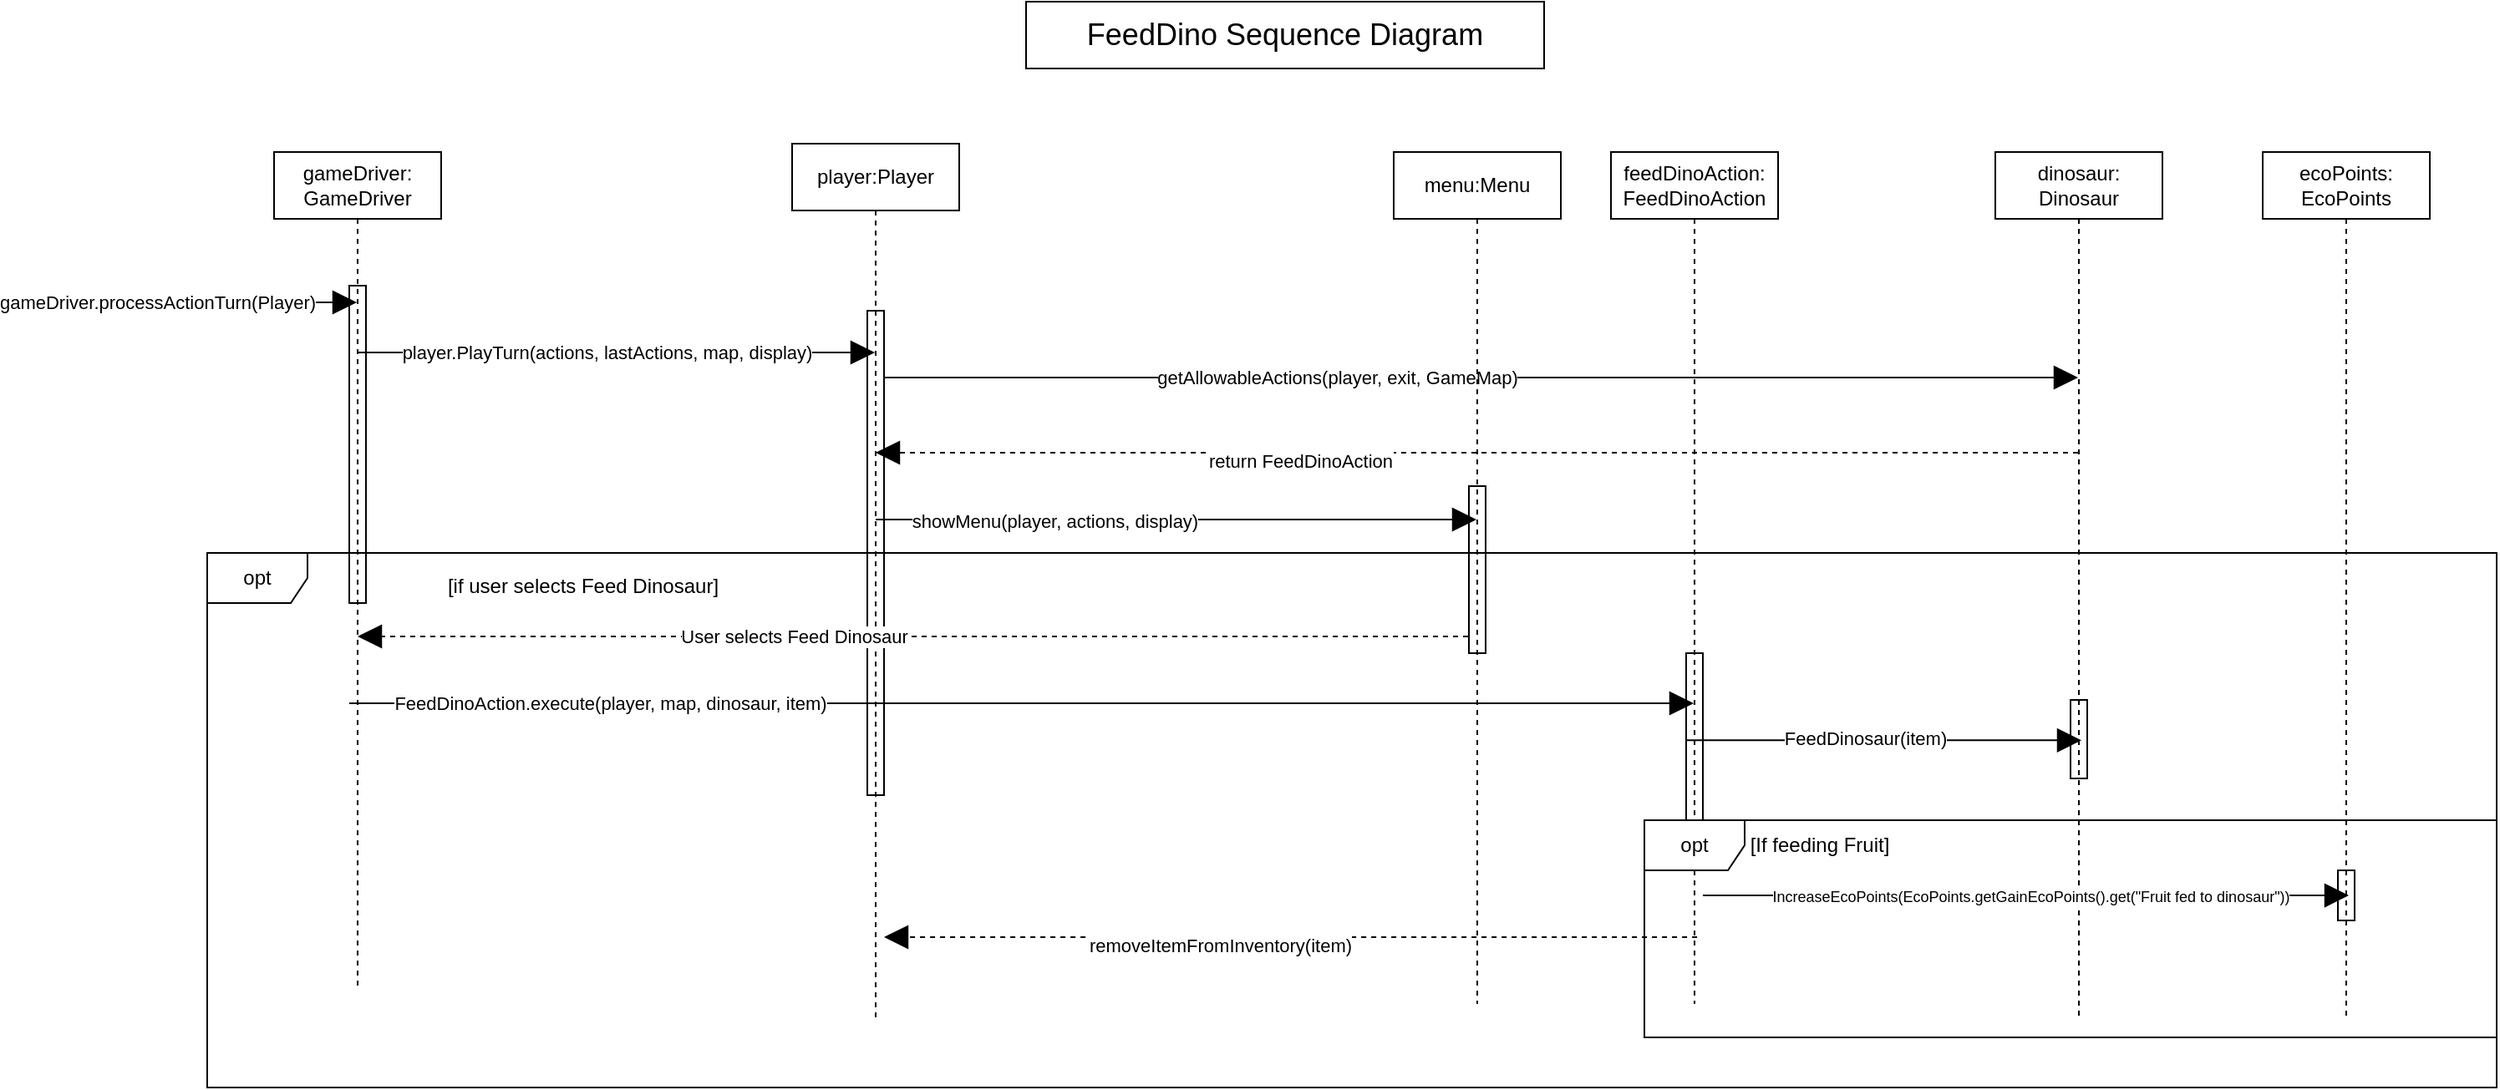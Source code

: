 <mxfile version="14.7.0" type="device"><diagram id="QY4K_dC8BTK31Get-kmV" name="Page-1"><mxGraphModel dx="1422" dy="774" grid="1" gridSize="10" guides="1" tooltips="1" connect="1" arrows="1" fold="1" page="1" pageScale="1" pageWidth="1654" pageHeight="1169" math="0" shadow="0"><root><mxCell id="0"/><mxCell id="1" parent="0"/><mxCell id="WNVH1HHIPUukN4-e0zlU-10" value="gameDriver:&lt;br&gt;GameDriver" style="shape=umlLifeline;perimeter=lifelinePerimeter;whiteSpace=wrap;html=1;container=1;collapsible=0;recursiveResize=0;outlineConnect=0;" parent="1" vertex="1"><mxGeometry x="180" y="140" width="100" height="500" as="geometry"/></mxCell><mxCell id="WNVH1HHIPUukN4-e0zlU-15" value="" style="endArrow=block;endFill=1;endSize=12;html=1;" parent="WNVH1HHIPUukN4-e0zlU-10" target="WNVH1HHIPUukN4-e0zlU-11" edge="1"><mxGeometry width="160" relative="1" as="geometry"><mxPoint x="50" y="120" as="sourcePoint"/><mxPoint x="210" y="120" as="targetPoint"/></mxGeometry></mxCell><mxCell id="WNVH1HHIPUukN4-e0zlU-16" value="player.PlayTurn(actions, lastActions, map, display)" style="edgeLabel;html=1;align=center;verticalAlign=middle;resizable=0;points=[];" parent="WNVH1HHIPUukN4-e0zlU-15" vertex="1" connectable="0"><mxGeometry x="-0.45" y="-1" relative="1" as="geometry"><mxPoint x="64" y="-1" as="offset"/></mxGeometry></mxCell><mxCell id="WNVH1HHIPUukN4-e0zlU-57" value="" style="html=1;points=[];perimeter=orthogonalPerimeter;fillColor=none;" parent="WNVH1HHIPUukN4-e0zlU-10" vertex="1"><mxGeometry x="45" y="80" width="10" height="190" as="geometry"/></mxCell><mxCell id="WNVH1HHIPUukN4-e0zlU-11" value="player:Player" style="shape=umlLifeline;perimeter=lifelinePerimeter;whiteSpace=wrap;html=1;container=1;collapsible=0;recursiveResize=0;outlineConnect=0;" parent="1" vertex="1"><mxGeometry x="490" y="135" width="100" height="525" as="geometry"/></mxCell><mxCell id="WNVH1HHIPUukN4-e0zlU-58" value="" style="html=1;points=[];perimeter=orthogonalPerimeter;fillColor=none;" parent="WNVH1HHIPUukN4-e0zlU-11" vertex="1"><mxGeometry x="45" y="100" width="10" height="290" as="geometry"/></mxCell><mxCell id="c0PgdvjxNuAv_Usm58M4-2" value="" style="endArrow=block;endFill=1;endSize=12;html=1;" parent="WNVH1HHIPUukN4-e0zlU-11" target="c0PgdvjxNuAv_Usm58M4-17" edge="1"><mxGeometry width="160" relative="1" as="geometry"><mxPoint x="55" y="140" as="sourcePoint"/><mxPoint x="279.5" y="140" as="targetPoint"/></mxGeometry></mxCell><mxCell id="c0PgdvjxNuAv_Usm58M4-4" value="getAllowableActions(player, exit, GameMap)" style="edgeLabel;html=1;align=center;verticalAlign=middle;resizable=0;points=[];" parent="c0PgdvjxNuAv_Usm58M4-2" vertex="1" connectable="0"><mxGeometry x="-0.297" relative="1" as="geometry"><mxPoint x="20" as="offset"/></mxGeometry></mxCell><mxCell id="c0PgdvjxNuAv_Usm58M4-29" value="" style="endArrow=block;endFill=1;endSize=12;html=1;" parent="WNVH1HHIPUukN4-e0zlU-11" target="c0PgdvjxNuAv_Usm58M4-28" edge="1"><mxGeometry width="160" relative="1" as="geometry"><mxPoint x="50" y="225" as="sourcePoint"/><mxPoint x="210" y="225" as="targetPoint"/></mxGeometry></mxCell><mxCell id="c0PgdvjxNuAv_Usm58M4-30" value="showMenu(player, actions, display)" style="edgeLabel;html=1;align=center;verticalAlign=middle;resizable=0;points=[];" parent="c0PgdvjxNuAv_Usm58M4-29" vertex="1" connectable="0"><mxGeometry x="-0.405" y="-1" relative="1" as="geometry"><mxPoint as="offset"/></mxGeometry></mxCell><mxCell id="WNVH1HHIPUukN4-e0zlU-12" value="" style="endArrow=block;endFill=1;endSize=12;html=1;" parent="1" target="WNVH1HHIPUukN4-e0zlU-10" edge="1"><mxGeometry width="160" relative="1" as="geometry"><mxPoint x="30" y="230" as="sourcePoint"/><mxPoint x="150" y="230" as="targetPoint"/></mxGeometry></mxCell><mxCell id="WNVH1HHIPUukN4-e0zlU-14" value="gameDriver.processActionTurn(Player)" style="edgeLabel;html=1;align=center;verticalAlign=middle;resizable=0;points=[];" parent="WNVH1HHIPUukN4-e0zlU-12" vertex="1" connectable="0"><mxGeometry x="-0.579" relative="1" as="geometry"><mxPoint x="38" as="offset"/></mxGeometry></mxCell><mxCell id="c0PgdvjxNuAv_Usm58M4-7" value="" style="endArrow=block;dashed=1;endFill=1;endSize=12;html=1;" parent="1" target="WNVH1HHIPUukN4-e0zlU-10" edge="1"><mxGeometry width="160" relative="1" as="geometry"><mxPoint x="894.5" y="430" as="sourcePoint"/><mxPoint x="590" y="430" as="targetPoint"/><Array as="points"><mxPoint x="735" y="430"/></Array></mxGeometry></mxCell><mxCell id="c0PgdvjxNuAv_Usm58M4-10" value="User selects Feed Dinosaur" style="edgeLabel;html=1;align=center;verticalAlign=middle;resizable=0;points=[];" parent="c0PgdvjxNuAv_Usm58M4-7" vertex="1" connectable="0"><mxGeometry x="0.374" relative="1" as="geometry"><mxPoint x="53" as="offset"/></mxGeometry></mxCell><mxCell id="c0PgdvjxNuAv_Usm58M4-8" value="opt" style="shape=umlFrame;whiteSpace=wrap;html=1;" parent="1" vertex="1"><mxGeometry x="140" y="380" width="1370" height="320" as="geometry"/></mxCell><mxCell id="c0PgdvjxNuAv_Usm58M4-9" value="[if user selects Feed Dinosaur]" style="text;html=1;strokeColor=none;fillColor=none;align=center;verticalAlign=middle;whiteSpace=wrap;rounded=0;" parent="1" vertex="1"><mxGeometry x="280" y="390" width="170" height="20" as="geometry"/></mxCell><mxCell id="c0PgdvjxNuAv_Usm58M4-13" value="feedDinoAction:&lt;br&gt;FeedDinoAction" style="shape=umlLifeline;perimeter=lifelinePerimeter;whiteSpace=wrap;html=1;container=1;collapsible=0;recursiveResize=0;outlineConnect=0;" parent="1" vertex="1"><mxGeometry x="980" y="140" width="100" height="510" as="geometry"/></mxCell><mxCell id="c0PgdvjxNuAv_Usm58M4-17" value="dinosaur:&lt;br&gt;Dinosaur" style="shape=umlLifeline;perimeter=lifelinePerimeter;whiteSpace=wrap;html=1;container=1;collapsible=0;recursiveResize=0;outlineConnect=0;" parent="1" vertex="1"><mxGeometry x="1210" y="140" width="100" height="520" as="geometry"/></mxCell><mxCell id="c0PgdvjxNuAv_Usm58M4-25" value="" style="html=1;points=[];perimeter=orthogonalPerimeter;fillColor=none;" parent="c0PgdvjxNuAv_Usm58M4-17" vertex="1"><mxGeometry x="45" y="328" width="10" height="47" as="geometry"/></mxCell><mxCell id="c0PgdvjxNuAv_Usm58M4-21" value="" style="endArrow=block;dashed=1;endFill=1;endSize=12;html=1;" parent="1" edge="1"><mxGeometry width="160" relative="1" as="geometry"><mxPoint x="1031.55" y="610" as="sourcePoint"/><mxPoint x="545.0" y="610" as="targetPoint"/><Array as="points"><mxPoint x="785.19" y="610"/></Array></mxGeometry></mxCell><mxCell id="c0PgdvjxNuAv_Usm58M4-22" value="removeItemFromInventory(item)" style="edgeLabel;html=1;align=center;verticalAlign=middle;resizable=0;points=[];" parent="c0PgdvjxNuAv_Usm58M4-21" vertex="1" connectable="0"><mxGeometry x="0.545" y="-3" relative="1" as="geometry"><mxPoint x="90" y="8" as="offset"/></mxGeometry></mxCell><mxCell id="c0PgdvjxNuAv_Usm58M4-28" value="menu:Menu" style="shape=umlLifeline;perimeter=lifelinePerimeter;whiteSpace=wrap;html=1;container=1;collapsible=0;recursiveResize=0;outlineConnect=0;fillColor=none;" parent="1" vertex="1"><mxGeometry x="850" y="140" width="100" height="510" as="geometry"/></mxCell><mxCell id="c0PgdvjxNuAv_Usm58M4-31" value="" style="html=1;points=[];perimeter=orthogonalPerimeter;fillColor=none;" parent="c0PgdvjxNuAv_Usm58M4-28" vertex="1"><mxGeometry x="45" y="200" width="10" height="100" as="geometry"/></mxCell><mxCell id="c0PgdvjxNuAv_Usm58M4-12" value="" style="endArrow=block;endFill=1;endSize=12;html=1;" parent="1" target="c0PgdvjxNuAv_Usm58M4-13" edge="1"><mxGeometry width="160" relative="1" as="geometry"><mxPoint x="225" y="470" as="sourcePoint"/><mxPoint x="954.5" y="470" as="targetPoint"/></mxGeometry></mxCell><mxCell id="c0PgdvjxNuAv_Usm58M4-15" value="FeedDinoAction.execute(player, map, dinosaur, item)" style="edgeLabel;html=1;align=center;verticalAlign=middle;resizable=0;points=[];" parent="c0PgdvjxNuAv_Usm58M4-12" vertex="1" connectable="0"><mxGeometry x="-0.689" y="-2" relative="1" as="geometry"><mxPoint x="31" y="-2" as="offset"/></mxGeometry></mxCell><mxCell id="c0PgdvjxNuAv_Usm58M4-24" value="" style="html=1;points=[];perimeter=orthogonalPerimeter;fillColor=none;" parent="1" vertex="1"><mxGeometry x="1025" y="440" width="10" height="105" as="geometry"/></mxCell><mxCell id="c0PgdvjxNuAv_Usm58M4-18" value="" style="endArrow=block;endFill=1;endSize=12;html=1;" parent="1" edge="1"><mxGeometry width="160" relative="1" as="geometry"><mxPoint x="1025" y="492.16" as="sourcePoint"/><mxPoint x="1261.5" y="492.16" as="targetPoint"/></mxGeometry></mxCell><mxCell id="c0PgdvjxNuAv_Usm58M4-20" value="FeedDinosaur(item)" style="edgeLabel;html=1;align=center;verticalAlign=middle;resizable=0;points=[];" parent="c0PgdvjxNuAv_Usm58M4-18" vertex="1" connectable="0"><mxGeometry x="-0.293" y="1" relative="1" as="geometry"><mxPoint x="23" as="offset"/></mxGeometry></mxCell><mxCell id="nBBcsg3sWB6kF5ywMEnP-1" value="ecoPoints:&lt;br&gt;EcoPoints" style="shape=umlLifeline;perimeter=lifelinePerimeter;whiteSpace=wrap;html=1;container=1;collapsible=0;recursiveResize=0;outlineConnect=0;" parent="1" vertex="1"><mxGeometry x="1370" y="140" width="100" height="520" as="geometry"/></mxCell><mxCell id="nBBcsg3sWB6kF5ywMEnP-5" value="" style="html=1;points=[];perimeter=orthogonalPerimeter;fillColor=none;" parent="nBBcsg3sWB6kF5ywMEnP-1" vertex="1"><mxGeometry x="45" y="430" width="10" height="30" as="geometry"/></mxCell><mxCell id="nBBcsg3sWB6kF5ywMEnP-2" value="" style="endArrow=block;endFill=1;endSize=12;html=1;exitX=0.8;exitY=0.857;exitDx=0;exitDy=0;exitPerimeter=0;" parent="1" edge="1"><mxGeometry width="160" relative="1" as="geometry"><mxPoint x="1035" y="585.005" as="sourcePoint"/><mxPoint x="1421.5" y="585.02" as="targetPoint"/><Array as="points"><mxPoint x="1232" y="585.02"/></Array></mxGeometry></mxCell><mxCell id="nBBcsg3sWB6kF5ywMEnP-3" value="&lt;font style=&quot;font-size: 9px&quot;&gt;&lt;font style=&quot;font-size: 9px&quot;&gt;IncreaseEcoPoints(EcoPoints.getGainEcoPoints().get(&quot;Fruit fed to dinosaur&quot;)&lt;/font&gt;)&lt;/font&gt;" style="edgeLabel;html=1;align=center;verticalAlign=middle;resizable=0;points=[];" parent="nBBcsg3sWB6kF5ywMEnP-2" vertex="1" connectable="0"><mxGeometry x="-0.367" y="1" relative="1" as="geometry"><mxPoint x="73" y="1" as="offset"/></mxGeometry></mxCell><mxCell id="tgor_xyNYXwKAVgVpgmV-1" value="" style="endArrow=block;dashed=1;endFill=1;endSize=12;html=1;" parent="1" source="c0PgdvjxNuAv_Usm58M4-17" target="WNVH1HHIPUukN4-e0zlU-11" edge="1"><mxGeometry width="160" relative="1" as="geometry"><mxPoint x="1262.05" y="321.85" as="sourcePoint"/><mxPoint x="770.0" y="320" as="targetPoint"/><Array as="points"><mxPoint x="1010.19" y="320"/></Array></mxGeometry></mxCell><mxCell id="tgor_xyNYXwKAVgVpgmV-2" value="return FeedDinoAction" style="edgeLabel;html=1;align=center;verticalAlign=middle;resizable=0;points=[];" parent="tgor_xyNYXwKAVgVpgmV-1" vertex="1" connectable="0"><mxGeometry x="0.545" y="-3" relative="1" as="geometry"><mxPoint x="90" y="8" as="offset"/></mxGeometry></mxCell><mxCell id="1nzdYoHRJomKnD5Jz0QY-1" value="&lt;font style=&quot;font-size: 18px&quot;&gt;FeedDino Sequence Diagram&lt;/font&gt;" style="rounded=0;whiteSpace=wrap;html=1;" parent="1" vertex="1"><mxGeometry x="630" y="50" width="310" height="40" as="geometry"/></mxCell><mxCell id="1nzdYoHRJomKnD5Jz0QY-2" value="opt" style="shape=umlFrame;whiteSpace=wrap;html=1;" parent="1" vertex="1"><mxGeometry x="1000" y="540" width="510" height="130" as="geometry"/></mxCell><mxCell id="1nzdYoHRJomKnD5Jz0QY-7" value="[If feeding Fruit]" style="text;html=1;strokeColor=none;fillColor=none;align=center;verticalAlign=middle;whiteSpace=wrap;rounded=0;" parent="1" vertex="1"><mxGeometry x="1050" y="545" width="110" height="20" as="geometry"/></mxCell></root></mxGraphModel></diagram></mxfile>